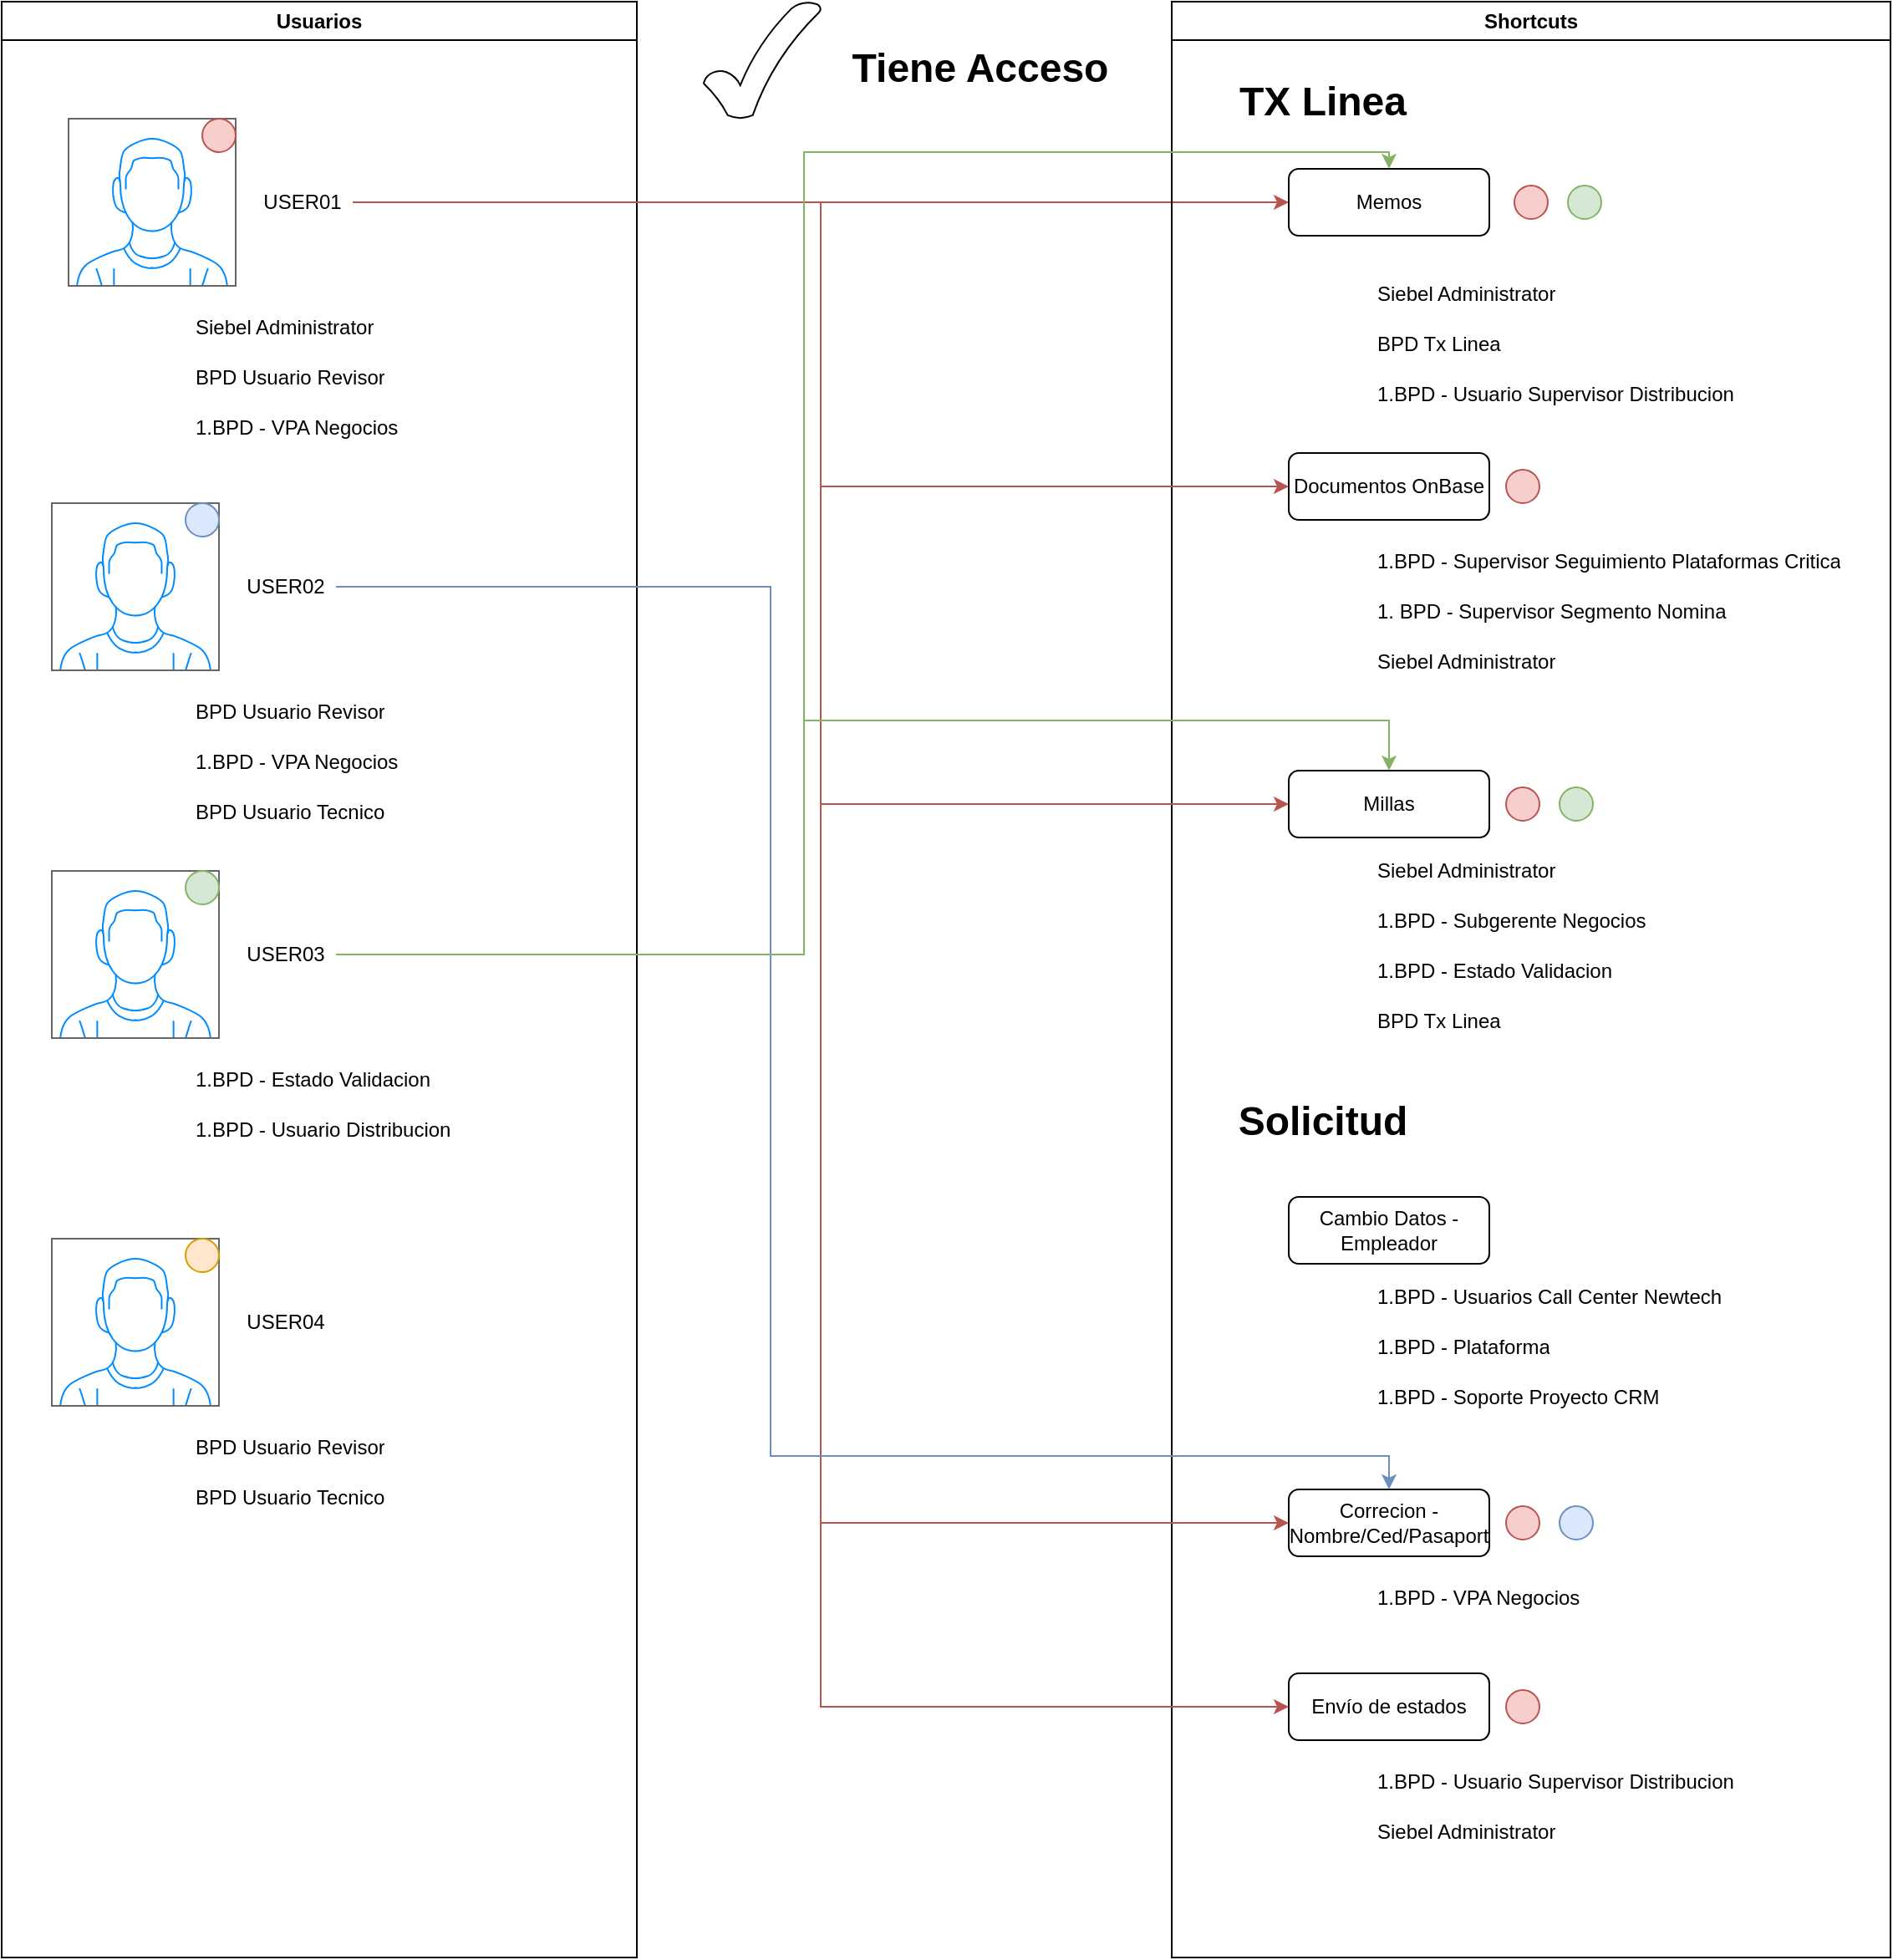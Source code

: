 <mxfile version="23.1.6" type="github">
  <diagram name="Página-1" id="e1_wRRaNP_i4suFVxVqr">
    <mxGraphModel dx="2954" dy="1098" grid="1" gridSize="10" guides="1" tooltips="1" connect="1" arrows="1" fold="1" page="1" pageScale="1" pageWidth="827" pageHeight="1169" math="0" shadow="0">
      <root>
        <mxCell id="0" />
        <mxCell id="1" parent="0" />
        <mxCell id="w67qg9FCLOekjY4AeZFf-45" style="edgeStyle=orthogonalEdgeStyle;rounded=0;orthogonalLoop=1;jettySize=auto;html=1;exitX=1;exitY=0.5;exitDx=0;exitDy=0;entryX=0;entryY=0.5;entryDx=0;entryDy=0;fillColor=#f8cecc;strokeColor=#b85450;" edge="1" parent="1" source="w67qg9FCLOekjY4AeZFf-3" target="w67qg9FCLOekjY4AeZFf-2">
          <mxGeometry relative="1" as="geometry" />
        </mxCell>
        <mxCell id="w67qg9FCLOekjY4AeZFf-46" value="" style="verticalLabelPosition=bottom;verticalAlign=top;html=1;shape=mxgraph.basic.tick" vertex="1" parent="1">
          <mxGeometry x="430" y="20" width="70" height="70" as="geometry" />
        </mxCell>
        <mxCell id="w67qg9FCLOekjY4AeZFf-47" value="Tiene Acceso" style="text;strokeColor=none;fillColor=none;html=1;fontSize=24;fontStyle=1;verticalAlign=middle;align=center;" vertex="1" parent="1">
          <mxGeometry x="510" y="40" width="170" height="40" as="geometry" />
        </mxCell>
        <mxCell id="w67qg9FCLOekjY4AeZFf-48" value="Usuarios" style="swimlane;whiteSpace=wrap;html=1;startSize=23;" vertex="1" parent="1">
          <mxGeometry x="10" y="20" width="380" height="1170" as="geometry" />
        </mxCell>
        <mxCell id="w67qg9FCLOekjY4AeZFf-1" value="" style="verticalLabelPosition=bottom;shadow=0;dashed=0;align=center;html=1;verticalAlign=top;strokeWidth=1;shape=mxgraph.mockup.containers.userMale;strokeColor=#666666;strokeColor2=#008cff;" vertex="1" parent="w67qg9FCLOekjY4AeZFf-48">
          <mxGeometry x="40" y="70" width="100" height="100" as="geometry" />
        </mxCell>
        <mxCell id="w67qg9FCLOekjY4AeZFf-3" value="USER01" style="text;html=1;align=center;verticalAlign=middle;whiteSpace=wrap;rounded=0;" vertex="1" parent="w67qg9FCLOekjY4AeZFf-48">
          <mxGeometry x="150" y="105" width="60" height="30" as="geometry" />
        </mxCell>
        <mxCell id="w67qg9FCLOekjY4AeZFf-26" value="" style="verticalLabelPosition=bottom;shadow=0;dashed=0;align=center;html=1;verticalAlign=top;strokeWidth=1;shape=mxgraph.mockup.containers.userMale;strokeColor=#666666;strokeColor2=#008cff;" vertex="1" parent="w67qg9FCLOekjY4AeZFf-48">
          <mxGeometry x="30" y="300" width="100" height="100" as="geometry" />
        </mxCell>
        <mxCell id="w67qg9FCLOekjY4AeZFf-27" value="USER02" style="text;html=1;align=center;verticalAlign=middle;whiteSpace=wrap;rounded=0;" vertex="1" parent="w67qg9FCLOekjY4AeZFf-48">
          <mxGeometry x="140" y="335" width="60" height="30" as="geometry" />
        </mxCell>
        <mxCell id="w67qg9FCLOekjY4AeZFf-28" value="" style="verticalLabelPosition=bottom;shadow=0;dashed=0;align=center;html=1;verticalAlign=top;strokeWidth=1;shape=mxgraph.mockup.containers.userMale;strokeColor=#666666;strokeColor2=#008cff;" vertex="1" parent="w67qg9FCLOekjY4AeZFf-48">
          <mxGeometry x="30" y="520" width="100" height="100" as="geometry" />
        </mxCell>
        <mxCell id="w67qg9FCLOekjY4AeZFf-29" value="USER03" style="text;html=1;align=center;verticalAlign=middle;whiteSpace=wrap;rounded=0;" vertex="1" parent="w67qg9FCLOekjY4AeZFf-48">
          <mxGeometry x="140" y="555" width="60" height="30" as="geometry" />
        </mxCell>
        <mxCell id="w67qg9FCLOekjY4AeZFf-30" value="" style="verticalLabelPosition=bottom;shadow=0;dashed=0;align=center;html=1;verticalAlign=top;strokeWidth=1;shape=mxgraph.mockup.containers.userMale;strokeColor=#666666;strokeColor2=#008cff;" vertex="1" parent="w67qg9FCLOekjY4AeZFf-48">
          <mxGeometry x="30" y="740" width="100" height="100" as="geometry" />
        </mxCell>
        <mxCell id="w67qg9FCLOekjY4AeZFf-31" value="USER04" style="text;html=1;align=center;verticalAlign=middle;whiteSpace=wrap;rounded=0;" vertex="1" parent="w67qg9FCLOekjY4AeZFf-48">
          <mxGeometry x="140" y="775" width="60" height="30" as="geometry" />
        </mxCell>
        <mxCell id="w67qg9FCLOekjY4AeZFf-32" value="Siebel Administrator" style="text;strokeColor=none;fillColor=none;align=left;verticalAlign=middle;spacingLeft=4;spacingRight=4;overflow=hidden;points=[[0,0.5],[1,0.5]];portConstraint=eastwest;rotatable=0;whiteSpace=wrap;html=1;" vertex="1" parent="w67qg9FCLOekjY4AeZFf-48">
          <mxGeometry x="110" y="180" width="120" height="30" as="geometry" />
        </mxCell>
        <mxCell id="w67qg9FCLOekjY4AeZFf-33" value="BPD Usuario Revisor" style="text;strokeColor=none;fillColor=none;align=left;verticalAlign=middle;spacingLeft=4;spacingRight=4;overflow=hidden;points=[[0,0.5],[1,0.5]];portConstraint=eastwest;rotatable=0;whiteSpace=wrap;html=1;" vertex="1" parent="w67qg9FCLOekjY4AeZFf-48">
          <mxGeometry x="110" y="210" width="150" height="30" as="geometry" />
        </mxCell>
        <mxCell id="w67qg9FCLOekjY4AeZFf-35" value="1.BPD - VPA Negocios" style="text;strokeColor=none;fillColor=none;align=left;verticalAlign=middle;spacingLeft=4;spacingRight=4;overflow=hidden;points=[[0,0.5],[1,0.5]];portConstraint=eastwest;rotatable=0;whiteSpace=wrap;html=1;" vertex="1" parent="w67qg9FCLOekjY4AeZFf-48">
          <mxGeometry x="110" y="240" width="230" height="30" as="geometry" />
        </mxCell>
        <mxCell id="w67qg9FCLOekjY4AeZFf-36" value="1.BPD - VPA Negocios" style="text;strokeColor=none;fillColor=none;align=left;verticalAlign=middle;spacingLeft=4;spacingRight=4;overflow=hidden;points=[[0,0.5],[1,0.5]];portConstraint=eastwest;rotatable=0;whiteSpace=wrap;html=1;" vertex="1" parent="w67qg9FCLOekjY4AeZFf-48">
          <mxGeometry x="110" y="440" width="230" height="30" as="geometry" />
        </mxCell>
        <mxCell id="w67qg9FCLOekjY4AeZFf-37" value="BPD Usuario Revisor" style="text;strokeColor=none;fillColor=none;align=left;verticalAlign=middle;spacingLeft=4;spacingRight=4;overflow=hidden;points=[[0,0.5],[1,0.5]];portConstraint=eastwest;rotatable=0;whiteSpace=wrap;html=1;" vertex="1" parent="w67qg9FCLOekjY4AeZFf-48">
          <mxGeometry x="110" y="410" width="150" height="30" as="geometry" />
        </mxCell>
        <mxCell id="w67qg9FCLOekjY4AeZFf-38" value="1.BPD - Estado Validacion" style="text;strokeColor=none;fillColor=none;align=left;verticalAlign=middle;spacingLeft=4;spacingRight=4;overflow=hidden;points=[[0,0.5],[1,0.5]];portConstraint=eastwest;rotatable=0;whiteSpace=wrap;html=1;" vertex="1" parent="w67qg9FCLOekjY4AeZFf-48">
          <mxGeometry x="110" y="630" width="190" height="30" as="geometry" />
        </mxCell>
        <mxCell id="w67qg9FCLOekjY4AeZFf-39" value="1.BPD - Usuario Distribucion" style="text;strokeColor=none;fillColor=none;align=left;verticalAlign=middle;spacingLeft=4;spacingRight=4;overflow=hidden;points=[[0,0.5],[1,0.5]];portConstraint=eastwest;rotatable=0;whiteSpace=wrap;html=1;" vertex="1" parent="w67qg9FCLOekjY4AeZFf-48">
          <mxGeometry x="110" y="660" width="230" height="30" as="geometry" />
        </mxCell>
        <mxCell id="w67qg9FCLOekjY4AeZFf-40" value="BPD Usuario Revisor" style="text;strokeColor=none;fillColor=none;align=left;verticalAlign=middle;spacingLeft=4;spacingRight=4;overflow=hidden;points=[[0,0.5],[1,0.5]];portConstraint=eastwest;rotatable=0;whiteSpace=wrap;html=1;" vertex="1" parent="w67qg9FCLOekjY4AeZFf-48">
          <mxGeometry x="110" y="850" width="150" height="30" as="geometry" />
        </mxCell>
        <mxCell id="w67qg9FCLOekjY4AeZFf-41" value="BPD Usuario Tecnico" style="text;strokeColor=none;fillColor=none;align=left;verticalAlign=middle;spacingLeft=4;spacingRight=4;overflow=hidden;points=[[0,0.5],[1,0.5]];portConstraint=eastwest;rotatable=0;whiteSpace=wrap;html=1;" vertex="1" parent="w67qg9FCLOekjY4AeZFf-48">
          <mxGeometry x="110" y="880" width="150" height="30" as="geometry" />
        </mxCell>
        <mxCell id="w67qg9FCLOekjY4AeZFf-70" value="BPD Usuario Tecnico" style="text;strokeColor=none;fillColor=none;align=left;verticalAlign=middle;spacingLeft=4;spacingRight=4;overflow=hidden;points=[[0,0.5],[1,0.5]];portConstraint=eastwest;rotatable=0;whiteSpace=wrap;html=1;" vertex="1" parent="w67qg9FCLOekjY4AeZFf-48">
          <mxGeometry x="110" y="470" width="150" height="30" as="geometry" />
        </mxCell>
        <mxCell id="w67qg9FCLOekjY4AeZFf-71" value="" style="ellipse;whiteSpace=wrap;html=1;aspect=fixed;fillColor=#f8cecc;strokeColor=#b85450;" vertex="1" parent="w67qg9FCLOekjY4AeZFf-48">
          <mxGeometry x="120" y="70" width="20" height="20" as="geometry" />
        </mxCell>
        <mxCell id="w67qg9FCLOekjY4AeZFf-72" value="" style="ellipse;whiteSpace=wrap;html=1;aspect=fixed;fillColor=#d5e8d4;strokeColor=#82b366;" vertex="1" parent="w67qg9FCLOekjY4AeZFf-48">
          <mxGeometry x="110" y="520" width="20" height="20" as="geometry" />
        </mxCell>
        <mxCell id="w67qg9FCLOekjY4AeZFf-73" value="" style="ellipse;whiteSpace=wrap;html=1;aspect=fixed;fillColor=#dae8fc;strokeColor=#6c8ebf;" vertex="1" parent="w67qg9FCLOekjY4AeZFf-48">
          <mxGeometry x="110" y="300" width="20" height="20" as="geometry" />
        </mxCell>
        <mxCell id="w67qg9FCLOekjY4AeZFf-74" value="" style="ellipse;whiteSpace=wrap;html=1;aspect=fixed;fillColor=#ffe6cc;strokeColor=#d79b00;" vertex="1" parent="w67qg9FCLOekjY4AeZFf-48">
          <mxGeometry x="110" y="740" width="20" height="20" as="geometry" />
        </mxCell>
        <mxCell id="w67qg9FCLOekjY4AeZFf-49" value="Shortcuts" style="swimlane;whiteSpace=wrap;html=1;" vertex="1" parent="1">
          <mxGeometry x="710" y="20" width="430" height="1170" as="geometry" />
        </mxCell>
        <mxCell id="w67qg9FCLOekjY4AeZFf-2" value="Memos" style="rounded=1;whiteSpace=wrap;html=1;" vertex="1" parent="w67qg9FCLOekjY4AeZFf-49">
          <mxGeometry x="70" y="100" width="120" height="40" as="geometry" />
        </mxCell>
        <mxCell id="w67qg9FCLOekjY4AeZFf-4" value="TX Linea" style="text;strokeColor=none;fillColor=none;html=1;fontSize=24;fontStyle=1;verticalAlign=middle;align=center;" vertex="1" parent="w67qg9FCLOekjY4AeZFf-49">
          <mxGeometry x="40" y="40" width="100" height="40" as="geometry" />
        </mxCell>
        <mxCell id="w67qg9FCLOekjY4AeZFf-5" value="Siebel Administrator" style="text;strokeColor=none;fillColor=none;align=left;verticalAlign=middle;spacingLeft=4;spacingRight=4;overflow=hidden;points=[[0,0.5],[1,0.5]];portConstraint=eastwest;rotatable=0;whiteSpace=wrap;html=1;" vertex="1" parent="w67qg9FCLOekjY4AeZFf-49">
          <mxGeometry x="117" y="160" width="120" height="30" as="geometry" />
        </mxCell>
        <mxCell id="w67qg9FCLOekjY4AeZFf-6" value="Documentos OnBase" style="rounded=1;whiteSpace=wrap;html=1;" vertex="1" parent="w67qg9FCLOekjY4AeZFf-49">
          <mxGeometry x="70" y="270" width="120" height="40" as="geometry" />
        </mxCell>
        <mxCell id="w67qg9FCLOekjY4AeZFf-7" value="Millas" style="rounded=1;whiteSpace=wrap;html=1;" vertex="1" parent="w67qg9FCLOekjY4AeZFf-49">
          <mxGeometry x="70" y="460" width="120" height="40" as="geometry" />
        </mxCell>
        <mxCell id="w67qg9FCLOekjY4AeZFf-8" value="Cambio Datos -Empleador" style="rounded=1;whiteSpace=wrap;html=1;" vertex="1" parent="w67qg9FCLOekjY4AeZFf-49">
          <mxGeometry x="70" y="715" width="120" height="40" as="geometry" />
        </mxCell>
        <mxCell id="w67qg9FCLOekjY4AeZFf-9" value="Solicitud" style="text;strokeColor=none;fillColor=none;html=1;fontSize=24;fontStyle=1;verticalAlign=middle;align=center;" vertex="1" parent="w67qg9FCLOekjY4AeZFf-49">
          <mxGeometry x="40" y="650" width="100" height="40" as="geometry" />
        </mxCell>
        <mxCell id="w67qg9FCLOekjY4AeZFf-10" value="Correcion -Nombre/Ced/Pasaport" style="rounded=1;whiteSpace=wrap;html=1;" vertex="1" parent="w67qg9FCLOekjY4AeZFf-49">
          <mxGeometry x="70" y="890" width="120" height="40" as="geometry" />
        </mxCell>
        <mxCell id="w67qg9FCLOekjY4AeZFf-11" value="Envío de estados" style="rounded=1;whiteSpace=wrap;html=1;" vertex="1" parent="w67qg9FCLOekjY4AeZFf-49">
          <mxGeometry x="70" y="1000" width="120" height="40" as="geometry" />
        </mxCell>
        <mxCell id="w67qg9FCLOekjY4AeZFf-12" value="BPD Tx Linea" style="text;strokeColor=none;fillColor=none;align=left;verticalAlign=middle;spacingLeft=4;spacingRight=4;overflow=hidden;points=[[0,0.5],[1,0.5]];portConstraint=eastwest;rotatable=0;whiteSpace=wrap;html=1;" vertex="1" parent="w67qg9FCLOekjY4AeZFf-49">
          <mxGeometry x="117" y="190" width="120" height="30" as="geometry" />
        </mxCell>
        <mxCell id="w67qg9FCLOekjY4AeZFf-13" value="Siebel Administrator" style="text;strokeColor=none;fillColor=none;align=left;verticalAlign=middle;spacingLeft=4;spacingRight=4;overflow=hidden;points=[[0,0.5],[1,0.5]];portConstraint=eastwest;rotatable=0;whiteSpace=wrap;html=1;" vertex="1" parent="w67qg9FCLOekjY4AeZFf-49">
          <mxGeometry x="117" y="380" width="120" height="30" as="geometry" />
        </mxCell>
        <mxCell id="w67qg9FCLOekjY4AeZFf-16" value="Siebel Administrator" style="text;strokeColor=none;fillColor=none;align=left;verticalAlign=middle;spacingLeft=4;spacingRight=4;overflow=hidden;points=[[0,0.5],[1,0.5]];portConstraint=eastwest;rotatable=0;whiteSpace=wrap;html=1;" vertex="1" parent="w67qg9FCLOekjY4AeZFf-49">
          <mxGeometry x="117" y="505" width="120" height="30" as="geometry" />
        </mxCell>
        <mxCell id="w67qg9FCLOekjY4AeZFf-17" value="1.BPD - Subgerente Negocios" style="text;strokeColor=none;fillColor=none;align=left;verticalAlign=middle;spacingLeft=4;spacingRight=4;overflow=hidden;points=[[0,0.5],[1,0.5]];portConstraint=eastwest;rotatable=0;whiteSpace=wrap;html=1;" vertex="1" parent="w67qg9FCLOekjY4AeZFf-49">
          <mxGeometry x="117" y="535" width="190" height="30" as="geometry" />
        </mxCell>
        <mxCell id="w67qg9FCLOekjY4AeZFf-18" value="1.BPD - Estado Validacion" style="text;strokeColor=none;fillColor=none;align=left;verticalAlign=middle;spacingLeft=4;spacingRight=4;overflow=hidden;points=[[0,0.5],[1,0.5]];portConstraint=eastwest;rotatable=0;whiteSpace=wrap;html=1;" vertex="1" parent="w67qg9FCLOekjY4AeZFf-49">
          <mxGeometry x="117" y="565" width="190" height="30" as="geometry" />
        </mxCell>
        <mxCell id="w67qg9FCLOekjY4AeZFf-19" value="BPD Tx Linea" style="text;strokeColor=none;fillColor=none;align=left;verticalAlign=middle;spacingLeft=4;spacingRight=4;overflow=hidden;points=[[0,0.5],[1,0.5]];portConstraint=eastwest;rotatable=0;whiteSpace=wrap;html=1;" vertex="1" parent="w67qg9FCLOekjY4AeZFf-49">
          <mxGeometry x="117" y="595" width="120" height="30" as="geometry" />
        </mxCell>
        <mxCell id="w67qg9FCLOekjY4AeZFf-20" value="1.BPD - Usuarios Call Center Newtech" style="text;strokeColor=none;fillColor=none;align=left;verticalAlign=middle;spacingLeft=4;spacingRight=4;overflow=hidden;points=[[0,0.5],[1,0.5]];portConstraint=eastwest;rotatable=0;whiteSpace=wrap;html=1;" vertex="1" parent="w67qg9FCLOekjY4AeZFf-49">
          <mxGeometry x="117" y="760" width="230" height="30" as="geometry" />
        </mxCell>
        <mxCell id="w67qg9FCLOekjY4AeZFf-21" value="1.BPD - Plataforma" style="text;strokeColor=none;fillColor=none;align=left;verticalAlign=middle;spacingLeft=4;spacingRight=4;overflow=hidden;points=[[0,0.5],[1,0.5]];portConstraint=eastwest;rotatable=0;whiteSpace=wrap;html=1;" vertex="1" parent="w67qg9FCLOekjY4AeZFf-49">
          <mxGeometry x="117" y="790" width="230" height="30" as="geometry" />
        </mxCell>
        <mxCell id="w67qg9FCLOekjY4AeZFf-22" value="1.BPD - Soporte Proyecto CRM" style="text;strokeColor=none;fillColor=none;align=left;verticalAlign=middle;spacingLeft=4;spacingRight=4;overflow=hidden;points=[[0,0.5],[1,0.5]];portConstraint=eastwest;rotatable=0;whiteSpace=wrap;html=1;" vertex="1" parent="w67qg9FCLOekjY4AeZFf-49">
          <mxGeometry x="117" y="820" width="230" height="30" as="geometry" />
        </mxCell>
        <mxCell id="w67qg9FCLOekjY4AeZFf-23" value="1.BPD - VPA Negocios" style="text;strokeColor=none;fillColor=none;align=left;verticalAlign=middle;spacingLeft=4;spacingRight=4;overflow=hidden;points=[[0,0.5],[1,0.5]];portConstraint=eastwest;rotatable=0;whiteSpace=wrap;html=1;" vertex="1" parent="w67qg9FCLOekjY4AeZFf-49">
          <mxGeometry x="117" y="940" width="230" height="30" as="geometry" />
        </mxCell>
        <mxCell id="w67qg9FCLOekjY4AeZFf-24" value="1.BPD - Usuario Supervisor Distribucion" style="text;strokeColor=none;fillColor=none;align=left;verticalAlign=middle;spacingLeft=4;spacingRight=4;overflow=hidden;points=[[0,0.5],[1,0.5]];portConstraint=eastwest;rotatable=0;whiteSpace=wrap;html=1;" vertex="1" parent="w67qg9FCLOekjY4AeZFf-49">
          <mxGeometry x="117" y="1050" width="230" height="30" as="geometry" />
        </mxCell>
        <mxCell id="w67qg9FCLOekjY4AeZFf-25" value="Siebel Administrator" style="text;strokeColor=none;fillColor=none;align=left;verticalAlign=middle;spacingLeft=4;spacingRight=4;overflow=hidden;points=[[0,0.5],[1,0.5]];portConstraint=eastwest;rotatable=0;whiteSpace=wrap;html=1;" vertex="1" parent="w67qg9FCLOekjY4AeZFf-49">
          <mxGeometry x="117" y="1080" width="230" height="30" as="geometry" />
        </mxCell>
        <mxCell id="w67qg9FCLOekjY4AeZFf-14" value="1.BPD - Supervisor Seguimiento Plataformas Critica" style="text;strokeColor=none;fillColor=none;align=left;verticalAlign=middle;spacingLeft=4;spacingRight=4;overflow=hidden;points=[[0,0.5],[1,0.5]];portConstraint=eastwest;rotatable=0;whiteSpace=wrap;html=1;" vertex="1" parent="w67qg9FCLOekjY4AeZFf-49">
          <mxGeometry x="117" y="320" width="300" height="30" as="geometry" />
        </mxCell>
        <mxCell id="w67qg9FCLOekjY4AeZFf-15" value="1. BPD - Supervisor Segmento Nomina" style="text;strokeColor=none;fillColor=none;align=left;verticalAlign=middle;spacingLeft=4;spacingRight=4;overflow=hidden;points=[[0,0.5],[1,0.5]];portConstraint=eastwest;rotatable=0;whiteSpace=wrap;html=1;" vertex="1" parent="w67qg9FCLOekjY4AeZFf-49">
          <mxGeometry x="117" y="350" width="300" height="30" as="geometry" />
        </mxCell>
        <mxCell id="w67qg9FCLOekjY4AeZFf-56" value="1.BPD - Usuario Supervisor Distribucion" style="text;strokeColor=none;fillColor=none;align=left;verticalAlign=middle;spacingLeft=4;spacingRight=4;overflow=hidden;points=[[0,0.5],[1,0.5]];portConstraint=eastwest;rotatable=0;whiteSpace=wrap;html=1;" vertex="1" parent="w67qg9FCLOekjY4AeZFf-49">
          <mxGeometry x="117" y="220" width="230" height="30" as="geometry" />
        </mxCell>
        <mxCell id="w67qg9FCLOekjY4AeZFf-58" value="" style="ellipse;whiteSpace=wrap;html=1;aspect=fixed;fillColor=#f8cecc;strokeColor=#b85450;" vertex="1" parent="w67qg9FCLOekjY4AeZFf-49">
          <mxGeometry x="205" y="110" width="20" height="20" as="geometry" />
        </mxCell>
        <mxCell id="w67qg9FCLOekjY4AeZFf-59" value="" style="ellipse;whiteSpace=wrap;html=1;aspect=fixed;fillColor=#d5e8d4;strokeColor=#82b366;" vertex="1" parent="w67qg9FCLOekjY4AeZFf-49">
          <mxGeometry x="237" y="110" width="20" height="20" as="geometry" />
        </mxCell>
        <mxCell id="w67qg9FCLOekjY4AeZFf-60" value="" style="ellipse;whiteSpace=wrap;html=1;aspect=fixed;fillColor=#f8cecc;strokeColor=#b85450;" vertex="1" parent="w67qg9FCLOekjY4AeZFf-49">
          <mxGeometry x="200" y="280" width="20" height="20" as="geometry" />
        </mxCell>
        <mxCell id="w67qg9FCLOekjY4AeZFf-62" value="" style="ellipse;whiteSpace=wrap;html=1;aspect=fixed;fillColor=#f8cecc;strokeColor=#b85450;" vertex="1" parent="w67qg9FCLOekjY4AeZFf-49">
          <mxGeometry x="200" y="470" width="20" height="20" as="geometry" />
        </mxCell>
        <mxCell id="w67qg9FCLOekjY4AeZFf-63" value="" style="ellipse;whiteSpace=wrap;html=1;aspect=fixed;fillColor=#d5e8d4;strokeColor=#82b366;" vertex="1" parent="w67qg9FCLOekjY4AeZFf-49">
          <mxGeometry x="232" y="470" width="20" height="20" as="geometry" />
        </mxCell>
        <mxCell id="w67qg9FCLOekjY4AeZFf-66" value="" style="ellipse;whiteSpace=wrap;html=1;aspect=fixed;fillColor=#f8cecc;strokeColor=#b85450;" vertex="1" parent="w67qg9FCLOekjY4AeZFf-49">
          <mxGeometry x="200" y="900" width="20" height="20" as="geometry" />
        </mxCell>
        <mxCell id="w67qg9FCLOekjY4AeZFf-67" value="" style="ellipse;whiteSpace=wrap;html=1;aspect=fixed;fillColor=#dae8fc;strokeColor=#6c8ebf;" vertex="1" parent="w67qg9FCLOekjY4AeZFf-49">
          <mxGeometry x="232" y="900" width="20" height="20" as="geometry" />
        </mxCell>
        <mxCell id="w67qg9FCLOekjY4AeZFf-68" value="" style="ellipse;whiteSpace=wrap;html=1;aspect=fixed;fillColor=#f8cecc;strokeColor=#b85450;" vertex="1" parent="w67qg9FCLOekjY4AeZFf-49">
          <mxGeometry x="200" y="1010" width="20" height="20" as="geometry" />
        </mxCell>
        <mxCell id="w67qg9FCLOekjY4AeZFf-50" style="edgeStyle=orthogonalEdgeStyle;rounded=0;orthogonalLoop=1;jettySize=auto;html=1;exitX=1;exitY=0.5;exitDx=0;exitDy=0;entryX=0;entryY=0.5;entryDx=0;entryDy=0;fillColor=#f8cecc;strokeColor=#b85450;" edge="1" parent="1" source="w67qg9FCLOekjY4AeZFf-3" target="w67qg9FCLOekjY4AeZFf-6">
          <mxGeometry relative="1" as="geometry" />
        </mxCell>
        <mxCell id="w67qg9FCLOekjY4AeZFf-51" style="edgeStyle=orthogonalEdgeStyle;rounded=0;orthogonalLoop=1;jettySize=auto;html=1;exitX=1;exitY=0.5;exitDx=0;exitDy=0;entryX=0;entryY=0.5;entryDx=0;entryDy=0;fillColor=#f8cecc;strokeColor=#b85450;" edge="1" parent="1" source="w67qg9FCLOekjY4AeZFf-3" target="w67qg9FCLOekjY4AeZFf-7">
          <mxGeometry relative="1" as="geometry" />
        </mxCell>
        <mxCell id="w67qg9FCLOekjY4AeZFf-52" style="edgeStyle=orthogonalEdgeStyle;rounded=0;orthogonalLoop=1;jettySize=auto;html=1;exitX=1;exitY=0.5;exitDx=0;exitDy=0;entryX=0;entryY=0.5;entryDx=0;entryDy=0;fillColor=#f8cecc;strokeColor=#b85450;" edge="1" parent="1" source="w67qg9FCLOekjY4AeZFf-3" target="w67qg9FCLOekjY4AeZFf-11">
          <mxGeometry relative="1" as="geometry" />
        </mxCell>
        <mxCell id="w67qg9FCLOekjY4AeZFf-53" style="edgeStyle=orthogonalEdgeStyle;rounded=0;orthogonalLoop=1;jettySize=auto;html=1;exitX=1;exitY=0.5;exitDx=0;exitDy=0;entryX=0;entryY=0.5;entryDx=0;entryDy=0;fillColor=#f8cecc;strokeColor=#b85450;" edge="1" parent="1" source="w67qg9FCLOekjY4AeZFf-3" target="w67qg9FCLOekjY4AeZFf-10">
          <mxGeometry relative="1" as="geometry" />
        </mxCell>
        <mxCell id="w67qg9FCLOekjY4AeZFf-54" style="edgeStyle=orthogonalEdgeStyle;rounded=0;orthogonalLoop=1;jettySize=auto;html=1;exitX=1;exitY=0.5;exitDx=0;exitDy=0;entryX=0.5;entryY=0;entryDx=0;entryDy=0;fillColor=#dae8fc;strokeColor=#6c8ebf;" edge="1" parent="1" source="w67qg9FCLOekjY4AeZFf-27" target="w67qg9FCLOekjY4AeZFf-10">
          <mxGeometry relative="1" as="geometry">
            <Array as="points">
              <mxPoint x="470" y="370" />
              <mxPoint x="470" y="890" />
              <mxPoint x="840" y="890" />
            </Array>
          </mxGeometry>
        </mxCell>
        <mxCell id="w67qg9FCLOekjY4AeZFf-55" style="edgeStyle=orthogonalEdgeStyle;rounded=0;orthogonalLoop=1;jettySize=auto;html=1;exitX=1;exitY=0.5;exitDx=0;exitDy=0;entryX=0.5;entryY=0;entryDx=0;entryDy=0;fillColor=#d5e8d4;strokeColor=#82b366;" edge="1" parent="1" source="w67qg9FCLOekjY4AeZFf-29" target="w67qg9FCLOekjY4AeZFf-7">
          <mxGeometry relative="1" as="geometry">
            <Array as="points">
              <mxPoint x="490" y="590" />
              <mxPoint x="490" y="450" />
              <mxPoint x="840" y="450" />
            </Array>
          </mxGeometry>
        </mxCell>
        <mxCell id="w67qg9FCLOekjY4AeZFf-57" style="edgeStyle=orthogonalEdgeStyle;rounded=0;orthogonalLoop=1;jettySize=auto;html=1;exitX=1;exitY=0.5;exitDx=0;exitDy=0;entryX=0.5;entryY=0;entryDx=0;entryDy=0;fillColor=#d5e8d4;strokeColor=#82b366;" edge="1" parent="1" source="w67qg9FCLOekjY4AeZFf-29" target="w67qg9FCLOekjY4AeZFf-2">
          <mxGeometry relative="1" as="geometry">
            <Array as="points">
              <mxPoint x="490" y="590" />
              <mxPoint x="490" y="110" />
              <mxPoint x="840" y="110" />
            </Array>
          </mxGeometry>
        </mxCell>
      </root>
    </mxGraphModel>
  </diagram>
</mxfile>
